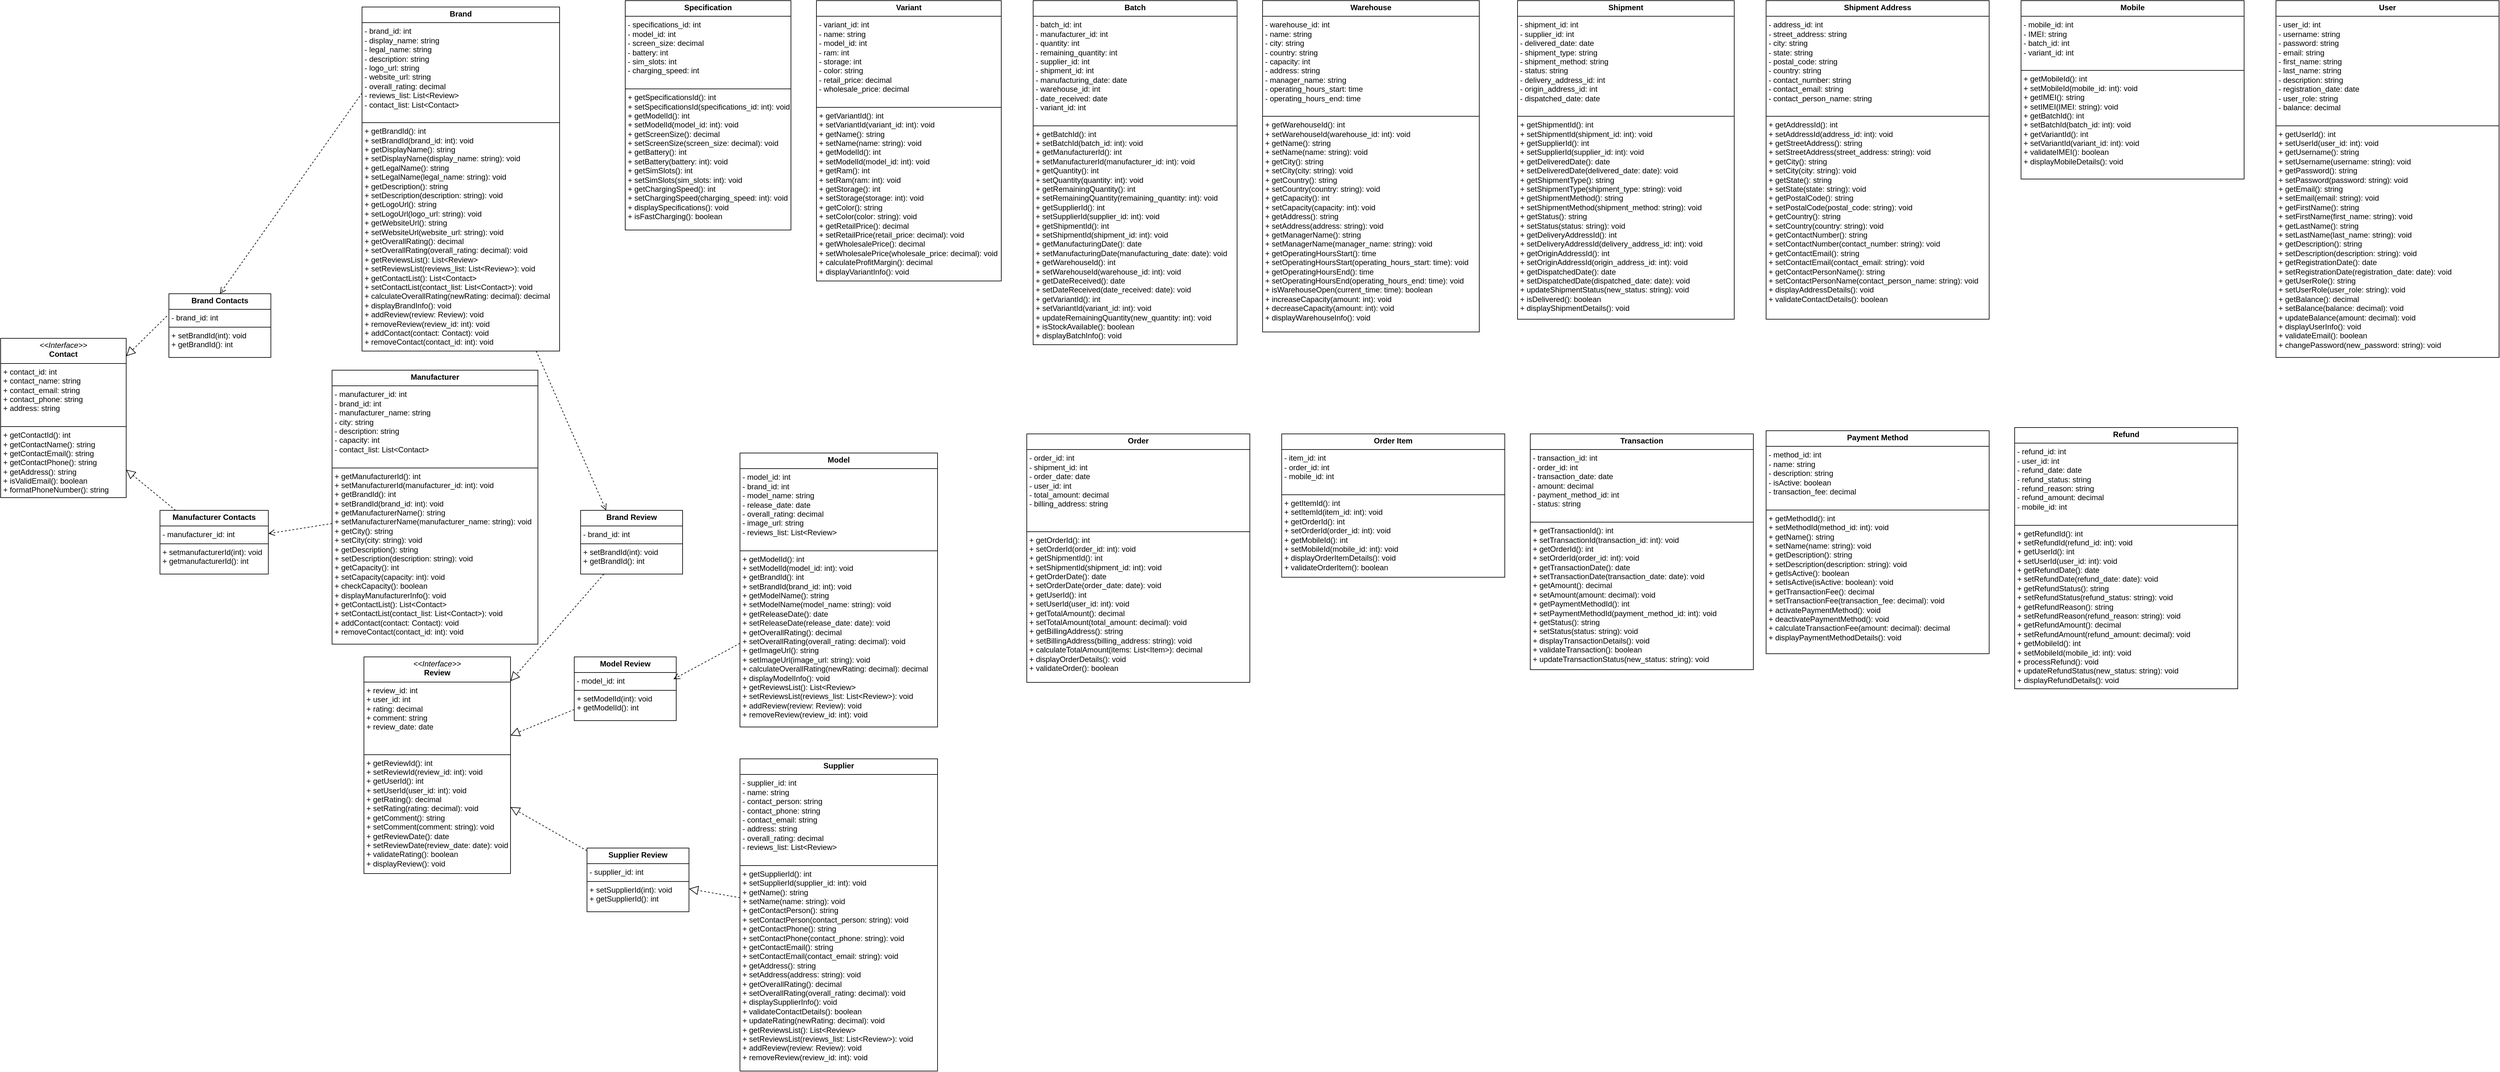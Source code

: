 <mxfile version="24.7.17">
  <diagram id="C5RBs43oDa-KdzZeNtuy" name="Page-1">
    <mxGraphModel dx="1969" dy="2077" grid="1" gridSize="10" guides="1" tooltips="1" connect="1" arrows="1" fold="1" page="1" pageScale="1" pageWidth="827" pageHeight="1169" math="0" shadow="0">
      <root>
        <mxCell id="WIyWlLk6GJQsqaUBKTNV-0" />
        <mxCell id="WIyWlLk6GJQsqaUBKTNV-1" parent="WIyWlLk6GJQsqaUBKTNV-0" />
        <mxCell id="-7ULruTF9ozSOTsu-FFf-13" value="&lt;p style=&quot;margin:0px;margin-top:4px;text-align:center;&quot;&gt;&lt;i&gt;&amp;lt;&amp;lt;Interface&amp;gt;&amp;gt;&lt;/i&gt;&lt;br&gt;&lt;b&gt;Contact&lt;/b&gt;&lt;/p&gt;&lt;hr size=&quot;1&quot; style=&quot;border-style:solid;&quot;&gt;&lt;p style=&quot;margin:0px;margin-left:4px;&quot;&gt;+ contact_id: int&lt;/p&gt;&lt;p style=&quot;margin:0px;margin-left:4px;&quot;&gt;+ contact_name: string&lt;/p&gt;&lt;p style=&quot;margin:0px;margin-left:4px;&quot;&gt;+ contact_email: string&lt;/p&gt;&lt;p style=&quot;margin:0px;margin-left:4px;&quot;&gt;+ contact_phone: string&lt;/p&gt;&lt;p style=&quot;margin:0px;margin-left:4px;&quot;&gt;+ address: string&lt;/p&gt;&lt;div&gt;&lt;br&gt;&lt;/div&gt;&lt;hr size=&quot;1&quot; style=&quot;border-style:solid;&quot;&gt;&lt;p style=&quot;margin:0px;margin-left:4px;&quot;&gt;+ getContactId(): int&lt;/p&gt;&lt;p style=&quot;margin:0px;margin-left:4px;&quot;&gt;+ getContactName(): string&lt;/p&gt;&lt;p style=&quot;margin:0px;margin-left:4px;&quot;&gt;+ getContactEmail(): string&lt;/p&gt;&lt;p style=&quot;margin:0px;margin-left:4px;&quot;&gt;+ getContactPhone(): string&lt;/p&gt;&lt;p style=&quot;margin:0px;margin-left:4px;&quot;&gt;+ getAddress(): string&lt;/p&gt;&lt;p style=&quot;margin:0px;margin-left:4px;&quot;&gt;&lt;span style=&quot;background-color: initial;&quot;&gt;+ isValidEmail(): boolean&amp;nbsp;&lt;/span&gt;&lt;/p&gt;&lt;p style=&quot;margin:0px;margin-left:4px;&quot;&gt;&lt;span style=&quot;background-color: initial;&quot;&gt;+ formatPhoneNumber(): string&lt;/span&gt;&lt;/p&gt;" style="verticalAlign=top;align=left;overflow=fill;html=1;whiteSpace=wrap;" vertex="1" parent="WIyWlLk6GJQsqaUBKTNV-1">
          <mxGeometry x="70" y="60" width="197" height="250" as="geometry" />
        </mxCell>
        <mxCell id="-7ULruTF9ozSOTsu-FFf-36" value="&lt;p style=&quot;margin:0px;margin-top:4px;text-align:center;&quot;&gt;&lt;b&gt;Brand Contacts&lt;/b&gt;&lt;/p&gt;&lt;hr size=&quot;1&quot; style=&quot;border-style:solid;&quot;&gt;&lt;p style=&quot;margin:0px;margin-left:4px;&quot;&gt;- brand_id: int&lt;/p&gt;&lt;hr size=&quot;1&quot; style=&quot;border-style:solid;&quot;&gt;&lt;p style=&quot;margin:0px;margin-left:4px;&quot;&gt;+ setBrandId(int): void&lt;/p&gt;&lt;p style=&quot;margin:0px;margin-left:4px;&quot;&gt;+ getBrandId():&amp;nbsp;&lt;span style=&quot;background-color: initial;&quot;&gt;int&lt;/span&gt;&lt;br&gt;&lt;/p&gt;" style="verticalAlign=top;align=left;overflow=fill;html=1;whiteSpace=wrap;" vertex="1" parent="WIyWlLk6GJQsqaUBKTNV-1">
          <mxGeometry x="334" y="-10" width="160" height="100" as="geometry" />
        </mxCell>
        <mxCell id="-7ULruTF9ozSOTsu-FFf-37" value="" style="endArrow=block;dashed=1;endFill=0;endSize=12;html=1;rounded=0;exitX=-0.019;exitY=0.35;exitDx=0;exitDy=0;exitPerimeter=0;" edge="1" parent="WIyWlLk6GJQsqaUBKTNV-1" source="-7ULruTF9ozSOTsu-FFf-36" target="-7ULruTF9ozSOTsu-FFf-13">
          <mxGeometry width="160" relative="1" as="geometry">
            <mxPoint x="530" y="100" as="sourcePoint" />
            <mxPoint x="690" y="100" as="targetPoint" />
          </mxGeometry>
        </mxCell>
        <mxCell id="-7ULruTF9ozSOTsu-FFf-38" value="&lt;p style=&quot;margin:0px;margin-top:4px;text-align:center;&quot;&gt;&lt;b&gt;Manufacturer Contacts&lt;/b&gt;&lt;/p&gt;&lt;hr size=&quot;1&quot; style=&quot;border-style:solid;&quot;&gt;&lt;p style=&quot;margin:0px;margin-left:4px;&quot;&gt;- manufacturer_id: int&lt;/p&gt;&lt;hr size=&quot;1&quot; style=&quot;border-style:solid;&quot;&gt;&lt;p style=&quot;margin:0px;margin-left:4px;&quot;&gt;+ setmanufacturerId(int): void&lt;/p&gt;&lt;p style=&quot;margin:0px;margin-left:4px;&quot;&gt;+ getmanufacturerId():&amp;nbsp;&lt;span style=&quot;background-color: initial;&quot;&gt;int&lt;/span&gt;&lt;br&gt;&lt;/p&gt;" style="verticalAlign=top;align=left;overflow=fill;html=1;whiteSpace=wrap;" vertex="1" parent="WIyWlLk6GJQsqaUBKTNV-1">
          <mxGeometry x="320" y="330" width="170" height="100" as="geometry" />
        </mxCell>
        <mxCell id="-7ULruTF9ozSOTsu-FFf-39" value="" style="endArrow=block;dashed=1;endFill=0;endSize=12;html=1;rounded=0;" edge="1" parent="WIyWlLk6GJQsqaUBKTNV-1" source="-7ULruTF9ozSOTsu-FFf-38" target="-7ULruTF9ozSOTsu-FFf-13">
          <mxGeometry width="160" relative="1" as="geometry">
            <mxPoint x="397" y="85" as="sourcePoint" />
            <mxPoint x="277" y="162" as="targetPoint" />
          </mxGeometry>
        </mxCell>
        <mxCell id="-7ULruTF9ozSOTsu-FFf-40" value="&lt;p style=&quot;margin:0px;margin-top:4px;text-align:center;&quot;&gt;&lt;i&gt;&amp;lt;&amp;lt;Interface&amp;gt;&amp;gt;&lt;/i&gt;&lt;br&gt;&lt;b&gt;Review&lt;/b&gt;&lt;/p&gt;&lt;hr size=&quot;1&quot; style=&quot;border-style:solid;&quot;&gt;&lt;p style=&quot;margin:0px;margin-left:4px;&quot;&gt;+ review_id: int&lt;/p&gt;&lt;p style=&quot;margin:0px;margin-left:4px;&quot;&gt;+ user_id: int&lt;/p&gt;&lt;p style=&quot;margin:0px;margin-left:4px;&quot;&gt;+ rating: decimal&lt;/p&gt;&lt;p style=&quot;margin:0px;margin-left:4px;&quot;&gt;+ comment: string&lt;/p&gt;&lt;p style=&quot;margin:0px;margin-left:4px;&quot;&gt;+ review_date: date&lt;/p&gt;&lt;div&gt;&lt;br&gt;&lt;/div&gt;&lt;div&gt;&lt;br&gt;&lt;/div&gt;&lt;hr size=&quot;1&quot; style=&quot;border-style:solid;&quot;&gt;&lt;p style=&quot;margin:0px;margin-left:4px;&quot;&gt;+ getReviewId(): int&lt;/p&gt;&lt;p style=&quot;margin:0px;margin-left:4px;&quot;&gt;+ setReviewId(review_id: int): void&lt;/p&gt;&lt;p style=&quot;margin:0px;margin-left:4px;&quot;&gt;+ getUserId(): int&lt;/p&gt;&lt;p style=&quot;margin:0px;margin-left:4px;&quot;&gt;+ setUserId(user_id: int): void&lt;/p&gt;&lt;p style=&quot;margin:0px;margin-left:4px;&quot;&gt;+ getRating(): decimal&lt;/p&gt;&lt;p style=&quot;margin:0px;margin-left:4px;&quot;&gt;+ setRating(rating: decimal): void&lt;/p&gt;&lt;p style=&quot;margin:0px;margin-left:4px;&quot;&gt;+ getComment(): string&lt;/p&gt;&lt;p style=&quot;margin:0px;margin-left:4px;&quot;&gt;+ setComment(comment: string): void&lt;/p&gt;&lt;p style=&quot;margin:0px;margin-left:4px;&quot;&gt;+ getReviewDate(): date&lt;/p&gt;&lt;p style=&quot;margin:0px;margin-left:4px;&quot;&gt;+ setReviewDate(review_date: date): void&lt;/p&gt;&lt;p style=&quot;margin:0px;margin-left:4px;&quot;&gt;+ validateRating(): boolean&lt;/p&gt;&lt;p style=&quot;margin:0px;margin-left:4px;&quot;&gt;+ displayReview(): void&lt;/p&gt;&lt;div&gt;&lt;br&gt;&lt;/div&gt;" style="verticalAlign=top;align=left;overflow=fill;html=1;whiteSpace=wrap;" vertex="1" parent="WIyWlLk6GJQsqaUBKTNV-1">
          <mxGeometry x="640" y="560" width="230" height="340" as="geometry" />
        </mxCell>
        <mxCell id="-7ULruTF9ozSOTsu-FFf-41" value="&lt;p style=&quot;margin:0px;margin-top:4px;text-align:center;&quot;&gt;&lt;b&gt;Brand Review&lt;/b&gt;&lt;/p&gt;&lt;hr size=&quot;1&quot; style=&quot;border-style:solid;&quot;&gt;&lt;p style=&quot;margin:0px;margin-left:4px;&quot;&gt;- brand_id: int&lt;/p&gt;&lt;hr size=&quot;1&quot; style=&quot;border-style:solid;&quot;&gt;&lt;p style=&quot;margin:0px;margin-left:4px;&quot;&gt;+ setBrandId(int): void&lt;/p&gt;&lt;p style=&quot;margin:0px;margin-left:4px;&quot;&gt;+ getBrandId():&amp;nbsp;&lt;span style=&quot;background-color: initial;&quot;&gt;int&lt;/span&gt;&lt;br&gt;&lt;/p&gt;" style="verticalAlign=top;align=left;overflow=fill;html=1;whiteSpace=wrap;" vertex="1" parent="WIyWlLk6GJQsqaUBKTNV-1">
          <mxGeometry x="980" y="330" width="160" height="100" as="geometry" />
        </mxCell>
        <mxCell id="-7ULruTF9ozSOTsu-FFf-42" value="&lt;p style=&quot;margin:0px;margin-top:4px;text-align:center;&quot;&gt;&lt;b&gt;Model Review&lt;/b&gt;&lt;/p&gt;&lt;hr size=&quot;1&quot; style=&quot;border-style:solid;&quot;&gt;&lt;p style=&quot;margin:0px;margin-left:4px;&quot;&gt;- model_id: int&lt;/p&gt;&lt;hr size=&quot;1&quot; style=&quot;border-style:solid;&quot;&gt;&lt;p style=&quot;margin:0px;margin-left:4px;&quot;&gt;+ setModelId(int): void&lt;/p&gt;&lt;p style=&quot;margin:0px;margin-left:4px;&quot;&gt;+ getModelId():&amp;nbsp;&lt;span style=&quot;background-color: initial;&quot;&gt;int&lt;/span&gt;&lt;br&gt;&lt;/p&gt;" style="verticalAlign=top;align=left;overflow=fill;html=1;whiteSpace=wrap;" vertex="1" parent="WIyWlLk6GJQsqaUBKTNV-1">
          <mxGeometry x="970" y="560" width="160" height="100" as="geometry" />
        </mxCell>
        <mxCell id="-7ULruTF9ozSOTsu-FFf-43" value="&lt;p style=&quot;margin:0px;margin-top:4px;text-align:center;&quot;&gt;&lt;b&gt;Supplier Review&lt;/b&gt;&lt;/p&gt;&lt;hr size=&quot;1&quot; style=&quot;border-style:solid;&quot;&gt;&lt;p style=&quot;margin:0px;margin-left:4px;&quot;&gt;- supplier_id: int&lt;/p&gt;&lt;hr size=&quot;1&quot; style=&quot;border-style:solid;&quot;&gt;&lt;p style=&quot;margin:0px;margin-left:4px;&quot;&gt;+ setSupplierId(int): void&lt;/p&gt;&lt;p style=&quot;margin:0px;margin-left:4px;&quot;&gt;+ getSupplierId():&amp;nbsp;&lt;span style=&quot;background-color: initial;&quot;&gt;int&lt;/span&gt;&lt;br&gt;&lt;/p&gt;" style="verticalAlign=top;align=left;overflow=fill;html=1;whiteSpace=wrap;" vertex="1" parent="WIyWlLk6GJQsqaUBKTNV-1">
          <mxGeometry x="990" y="860" width="160" height="100" as="geometry" />
        </mxCell>
        <mxCell id="-7ULruTF9ozSOTsu-FFf-44" value="" style="endArrow=block;dashed=1;endFill=0;endSize=12;html=1;rounded=0;" edge="1" parent="WIyWlLk6GJQsqaUBKTNV-1" source="-7ULruTF9ozSOTsu-FFf-41" target="-7ULruTF9ozSOTsu-FFf-40">
          <mxGeometry width="160" relative="1" as="geometry">
            <mxPoint x="960" y="480" as="sourcePoint" />
            <mxPoint x="840" y="557" as="targetPoint" />
          </mxGeometry>
        </mxCell>
        <mxCell id="-7ULruTF9ozSOTsu-FFf-45" value="" style="endArrow=block;dashed=1;endFill=0;endSize=12;html=1;rounded=0;" edge="1" parent="WIyWlLk6GJQsqaUBKTNV-1" source="-7ULruTF9ozSOTsu-FFf-42" target="-7ULruTF9ozSOTsu-FFf-40">
          <mxGeometry width="160" relative="1" as="geometry">
            <mxPoint x="957" y="705" as="sourcePoint" />
            <mxPoint x="830" y="665" as="targetPoint" />
          </mxGeometry>
        </mxCell>
        <mxCell id="-7ULruTF9ozSOTsu-FFf-46" value="" style="endArrow=block;dashed=1;endFill=0;endSize=12;html=1;rounded=0;" edge="1" parent="WIyWlLk6GJQsqaUBKTNV-1" source="-7ULruTF9ozSOTsu-FFf-43" target="-7ULruTF9ozSOTsu-FFf-40">
          <mxGeometry width="160" relative="1" as="geometry">
            <mxPoint x="967" y="684" as="sourcePoint" />
            <mxPoint x="830" y="698" as="targetPoint" />
          </mxGeometry>
        </mxCell>
        <mxCell id="-7ULruTF9ozSOTsu-FFf-47" value="&lt;p style=&quot;margin:0px;margin-top:4px;text-align:center;&quot;&gt;&lt;b&gt;Manufacturer&lt;/b&gt;&lt;/p&gt;&lt;hr size=&quot;1&quot; style=&quot;border-style:solid;&quot;&gt;&lt;p style=&quot;margin:0px;margin-left:4px;&quot;&gt;- manufacturer_id: int&lt;/p&gt;&lt;p style=&quot;margin:0px;margin-left:4px;&quot;&gt;- brand_id: int&lt;/p&gt;&lt;p style=&quot;margin:0px;margin-left:4px;&quot;&gt;- manufacturer_name: string&lt;/p&gt;&lt;p style=&quot;margin:0px;margin-left:4px;&quot;&gt;- city: string&lt;/p&gt;&lt;p style=&quot;margin:0px;margin-left:4px;&quot;&gt;- description: string&lt;/p&gt;&lt;p style=&quot;margin:0px;margin-left:4px;&quot;&gt;- capacity: int&lt;/p&gt;&lt;p style=&quot;margin:0px;margin-left:4px;&quot;&gt;- contact_list: List&amp;lt;Contact&amp;gt;&lt;br&gt;&lt;/p&gt;&lt;div&gt;&lt;br&gt;&lt;/div&gt;&lt;hr size=&quot;1&quot; style=&quot;border-style:solid;&quot;&gt;&lt;p style=&quot;margin:0px;margin-left:4px;&quot;&gt;+ getManufacturerId(): int&lt;/p&gt;&lt;p style=&quot;margin:0px;margin-left:4px;&quot;&gt;+ setManufacturerId(manufacturer_id: int): void&lt;/p&gt;&lt;p style=&quot;margin:0px;margin-left:4px;&quot;&gt;+ getBrandId(): int&lt;/p&gt;&lt;p style=&quot;margin:0px;margin-left:4px;&quot;&gt;+ setBrandId(brand_id: int): void&lt;/p&gt;&lt;p style=&quot;margin:0px;margin-left:4px;&quot;&gt;+ getManufacturerName(): string&lt;/p&gt;&lt;p style=&quot;margin:0px;margin-left:4px;&quot;&gt;+ setManufacturerName(manufacturer_name: string): void&lt;/p&gt;&lt;p style=&quot;margin:0px;margin-left:4px;&quot;&gt;+ getCity(): string&lt;/p&gt;&lt;p style=&quot;margin:0px;margin-left:4px;&quot;&gt;+ setCity(city: string): void&lt;/p&gt;&lt;p style=&quot;margin:0px;margin-left:4px;&quot;&gt;+ getDescription(): string&lt;/p&gt;&lt;p style=&quot;margin:0px;margin-left:4px;&quot;&gt;+ setDescription(description: string): void&lt;/p&gt;&lt;p style=&quot;margin:0px;margin-left:4px;&quot;&gt;+ getCapacity(): int&lt;/p&gt;&lt;p style=&quot;margin:0px;margin-left:4px;&quot;&gt;+ setCapacity(capacity: int): void&lt;/p&gt;&lt;p style=&quot;margin:0px;margin-left:4px;&quot;&gt;+ checkCapacity(): boolean&lt;/p&gt;&lt;p style=&quot;margin:0px;margin-left:4px;&quot;&gt;+ displayManufacturerInfo(): void&lt;/p&gt;&lt;p style=&quot;margin: 0px 0px 0px 4px;&quot;&gt;+ getContactList(): List&amp;lt;Contact&amp;gt;&lt;/p&gt;&lt;p style=&quot;margin: 0px 0px 0px 4px;&quot;&gt;+ setContactList(contact_list: List&amp;lt;Contact&amp;gt;): void&lt;/p&gt;&lt;div&gt;&lt;p style=&quot;margin: 0px 0px 0px 4px;&quot;&gt;+ addContact(contact: Contact): void&lt;/p&gt;&lt;p style=&quot;margin: 0px 0px 0px 4px;&quot;&gt;+ removeContact(contact_id: int): void&lt;/p&gt;&lt;p style=&quot;margin: 0px 0px 0px 4px;&quot;&gt;&lt;br&gt;&lt;/p&gt;&lt;/div&gt;" style="verticalAlign=top;align=left;overflow=fill;html=1;whiteSpace=wrap;" vertex="1" parent="WIyWlLk6GJQsqaUBKTNV-1">
          <mxGeometry x="590" y="110" width="323" height="430" as="geometry" />
        </mxCell>
        <mxCell id="-7ULruTF9ozSOTsu-FFf-48" value="&lt;p style=&quot;margin:0px;margin-top:4px;text-align:center;&quot;&gt;&lt;b&gt;Model&lt;/b&gt;&lt;/p&gt;&lt;hr size=&quot;1&quot; style=&quot;border-style:solid;&quot;&gt;&lt;p style=&quot;margin:0px;margin-left:4px;&quot;&gt;- model_id: int&lt;/p&gt;&lt;p style=&quot;margin:0px;margin-left:4px;&quot;&gt;- brand_id: int&lt;/p&gt;&lt;p style=&quot;margin:0px;margin-left:4px;&quot;&gt;- model_name: string&lt;/p&gt;&lt;p style=&quot;margin:0px;margin-left:4px;&quot;&gt;- release_date: date&lt;/p&gt;&lt;p style=&quot;margin:0px;margin-left:4px;&quot;&gt;- overall_rating: decimal&lt;/p&gt;&lt;p style=&quot;margin:0px;margin-left:4px;&quot;&gt;- image_url: string&lt;/p&gt;&lt;p style=&quot;margin:0px;margin-left:4px;&quot;&gt;- reviews_list: List&amp;lt;Review&amp;gt;&lt;br&gt;&lt;/p&gt;&lt;div&gt;&lt;br&gt;&lt;/div&gt;&lt;hr size=&quot;1&quot; style=&quot;border-style:solid;&quot;&gt;&lt;p style=&quot;margin:0px;margin-left:4px;&quot;&gt;+ getModelId(): int&lt;/p&gt;&lt;p style=&quot;margin:0px;margin-left:4px;&quot;&gt;+ setModelId(model_id: int): void&lt;/p&gt;&lt;p style=&quot;margin:0px;margin-left:4px;&quot;&gt;+ getBrandId(): int&lt;/p&gt;&lt;p style=&quot;margin:0px;margin-left:4px;&quot;&gt;+ setBrandId(brand_id: int): void&lt;/p&gt;&lt;p style=&quot;margin:0px;margin-left:4px;&quot;&gt;+ getModelName(): string&lt;/p&gt;&lt;p style=&quot;margin:0px;margin-left:4px;&quot;&gt;+ setModelName(model_name: string): void&lt;/p&gt;&lt;p style=&quot;margin:0px;margin-left:4px;&quot;&gt;+ getReleaseDate(): date&lt;/p&gt;&lt;p style=&quot;margin:0px;margin-left:4px;&quot;&gt;+ setReleaseDate(release_date: date): void&lt;/p&gt;&lt;p style=&quot;margin:0px;margin-left:4px;&quot;&gt;+ getOverallRating(): decimal&lt;/p&gt;&lt;p style=&quot;margin:0px;margin-left:4px;&quot;&gt;+ setOverallRating(overall_rating: decimal): void&lt;/p&gt;&lt;p style=&quot;margin:0px;margin-left:4px;&quot;&gt;+ getImageUrl(): string&lt;/p&gt;&lt;p style=&quot;margin:0px;margin-left:4px;&quot;&gt;+ setImageUrl(image_url: string): void&lt;/p&gt;&lt;p style=&quot;margin:0px;margin-left:4px;&quot;&gt;+ calculateOverallRating(newRating: decimal): decimal&lt;/p&gt;&lt;p style=&quot;margin:0px;margin-left:4px;&quot;&gt;+ displayModelInfo(): void&lt;/p&gt;&lt;div&gt;&lt;p style=&quot;margin: 0px 0px 0px 4px;&quot;&gt;+ getReviewsList(): List&amp;lt;Review&amp;gt;&lt;/p&gt;&lt;p style=&quot;margin: 0px 0px 0px 4px;&quot;&gt;+ setReviewsList(reviews_list: List&amp;lt;Review&amp;gt;): void&lt;/p&gt;&lt;/div&gt;&lt;div&gt;&lt;p style=&quot;margin: 0px 0px 0px 4px;&quot;&gt;+ addReview(review: Review): void&lt;/p&gt;&lt;p style=&quot;margin: 0px 0px 0px 4px;&quot;&gt;+ removeReview(review_id: int): void&lt;/p&gt;&lt;/div&gt;" style="verticalAlign=top;align=left;overflow=fill;html=1;whiteSpace=wrap;" vertex="1" parent="WIyWlLk6GJQsqaUBKTNV-1">
          <mxGeometry x="1230" y="240" width="310" height="430" as="geometry" />
        </mxCell>
        <mxCell id="-7ULruTF9ozSOTsu-FFf-49" value="&lt;p style=&quot;margin:0px;margin-top:4px;text-align:center;&quot;&gt;&lt;b&gt;Brand&lt;/b&gt;&lt;/p&gt;&lt;hr size=&quot;1&quot; style=&quot;border-style:solid;&quot;&gt;&lt;p style=&quot;margin:0px;margin-left:4px;&quot;&gt;- brand_id: int&lt;/p&gt;&lt;p style=&quot;margin:0px;margin-left:4px;&quot;&gt;- display_name: string&lt;/p&gt;&lt;p style=&quot;margin:0px;margin-left:4px;&quot;&gt;- legal_name: string&lt;/p&gt;&lt;p style=&quot;margin:0px;margin-left:4px;&quot;&gt;- description: string&lt;/p&gt;&lt;p style=&quot;margin:0px;margin-left:4px;&quot;&gt;- logo_url: string&lt;/p&gt;&lt;p style=&quot;margin:0px;margin-left:4px;&quot;&gt;- website_url: string&lt;/p&gt;&lt;p style=&quot;margin:0px;margin-left:4px;&quot;&gt;- overall_rating: decimal&lt;/p&gt;&lt;p style=&quot;margin:0px;margin-left:4px;&quot;&gt;- reviews_list: List&amp;lt;Review&amp;gt;&lt;/p&gt;&lt;p style=&quot;margin:0px;margin-left:4px;&quot;&gt;- contact_list: List&amp;lt;Contact&amp;gt;&lt;/p&gt;&lt;div&gt;&lt;br&gt;&lt;/div&gt;&lt;hr size=&quot;1&quot; style=&quot;border-style:solid;&quot;&gt;&lt;p style=&quot;margin:0px;margin-left:4px;&quot;&gt;+ getBrandId(): int&lt;/p&gt;&lt;p style=&quot;margin:0px;margin-left:4px;&quot;&gt;+ setBrandId(brand_id: int): void&lt;/p&gt;&lt;p style=&quot;margin:0px;margin-left:4px;&quot;&gt;+ getDisplayName(): string&lt;/p&gt;&lt;p style=&quot;margin:0px;margin-left:4px;&quot;&gt;+ setDisplayName(display_name: string): void&lt;/p&gt;&lt;p style=&quot;margin:0px;margin-left:4px;&quot;&gt;+ getLegalName(): string&lt;/p&gt;&lt;p style=&quot;margin:0px;margin-left:4px;&quot;&gt;+ setLegalName(legal_name: string): void&lt;/p&gt;&lt;p style=&quot;margin:0px;margin-left:4px;&quot;&gt;+ getDescription(): string&lt;/p&gt;&lt;p style=&quot;margin:0px;margin-left:4px;&quot;&gt;+ setDescription(description: string): void&lt;/p&gt;&lt;p style=&quot;margin:0px;margin-left:4px;&quot;&gt;+ getLogoUrl(): string&lt;/p&gt;&lt;p style=&quot;margin:0px;margin-left:4px;&quot;&gt;+ setLogoUrl(logo_url: string): void&lt;/p&gt;&lt;p style=&quot;margin:0px;margin-left:4px;&quot;&gt;+ getWebsiteUrl(): string&lt;/p&gt;&lt;p style=&quot;margin:0px;margin-left:4px;&quot;&gt;+ setWebsiteUrl(website_url: string): void&lt;/p&gt;&lt;p style=&quot;margin:0px;margin-left:4px;&quot;&gt;+ getOverallRating(): decimal&lt;/p&gt;&lt;p style=&quot;margin:0px;margin-left:4px;&quot;&gt;+ setOverallRating(overall_rating: decimal): void&lt;/p&gt;&lt;p style=&quot;margin:0px;margin-left:4px;&quot;&gt;+ getReviewsList(): List&amp;lt;Review&amp;gt;&lt;/p&gt;&lt;p style=&quot;margin:0px;margin-left:4px;&quot;&gt;+ setReviewsList(reviews_list: List&amp;lt;Review&amp;gt;): void&lt;/p&gt;&lt;p style=&quot;margin:0px;margin-left:4px;&quot;&gt;+ getContactList(): List&amp;lt;Contact&amp;gt;&lt;/p&gt;&lt;p style=&quot;margin:0px;margin-left:4px;&quot;&gt;+ setContactList(contact_list: List&amp;lt;Contact&amp;gt;): void&lt;/p&gt;&lt;p style=&quot;margin:0px;margin-left:4px;&quot;&gt;+ calculateOverallRating(newRating: decimal): decimal&lt;/p&gt;&lt;p style=&quot;margin:0px;margin-left:4px;&quot;&gt;+ displayBrandInfo(): void&lt;/p&gt;&lt;p style=&quot;margin:0px;margin-left:4px;&quot;&gt;+ addReview(review: Review): void&lt;/p&gt;&lt;p style=&quot;margin:0px;margin-left:4px;&quot;&gt;+ removeReview(review_id: int): void&lt;/p&gt;&lt;p style=&quot;margin:0px;margin-left:4px;&quot;&gt;+ addContact(contact: Contact): void&lt;/p&gt;&lt;p style=&quot;margin:0px;margin-left:4px;&quot;&gt;+ removeContact(contact_id: int): void&lt;/p&gt;&lt;div&gt;&lt;br&gt;&lt;/div&gt;" style="verticalAlign=top;align=left;overflow=fill;html=1;whiteSpace=wrap;" vertex="1" parent="WIyWlLk6GJQsqaUBKTNV-1">
          <mxGeometry x="637" y="-460" width="310" height="540" as="geometry" />
        </mxCell>
        <mxCell id="-7ULruTF9ozSOTsu-FFf-50" value="" style="html=1;verticalAlign=bottom;endArrow=open;dashed=1;endSize=8;curved=0;rounded=0;entryX=0.25;entryY=0;entryDx=0;entryDy=0;" edge="1" parent="WIyWlLk6GJQsqaUBKTNV-1" source="-7ULruTF9ozSOTsu-FFf-49" target="-7ULruTF9ozSOTsu-FFf-41">
          <mxGeometry relative="1" as="geometry">
            <mxPoint x="1200" y="428.75" as="sourcePoint" />
            <mxPoint x="1120" y="428.75" as="targetPoint" />
          </mxGeometry>
        </mxCell>
        <mxCell id="-7ULruTF9ozSOTsu-FFf-51" value="" style="html=1;verticalAlign=bottom;endArrow=open;dashed=1;endSize=8;curved=0;rounded=0;entryX=0.973;entryY=0.35;entryDx=0;entryDy=0;entryPerimeter=0;" edge="1" parent="WIyWlLk6GJQsqaUBKTNV-1" source="-7ULruTF9ozSOTsu-FFf-48" target="-7ULruTF9ozSOTsu-FFf-42">
          <mxGeometry relative="1" as="geometry">
            <mxPoint x="1200" y="610" as="sourcePoint" />
            <mxPoint x="1090" y="695" as="targetPoint" />
          </mxGeometry>
        </mxCell>
        <mxCell id="-7ULruTF9ozSOTsu-FFf-52" value="" style="html=1;verticalAlign=bottom;endArrow=open;dashed=1;endSize=8;curved=0;rounded=0;entryX=0.5;entryY=0;entryDx=0;entryDy=0;exitX=0;exitY=0.25;exitDx=0;exitDy=0;" edge="1" parent="WIyWlLk6GJQsqaUBKTNV-1" source="-7ULruTF9ozSOTsu-FFf-49" target="-7ULruTF9ozSOTsu-FFf-36">
          <mxGeometry relative="1" as="geometry">
            <mxPoint x="500" y="-300" as="sourcePoint" />
            <mxPoint x="610" y="-50" as="targetPoint" />
          </mxGeometry>
        </mxCell>
        <mxCell id="-7ULruTF9ozSOTsu-FFf-53" value="" style="html=1;verticalAlign=bottom;endArrow=open;dashed=1;endSize=8;curved=0;rounded=0;" edge="1" parent="WIyWlLk6GJQsqaUBKTNV-1" source="-7ULruTF9ozSOTsu-FFf-47" target="-7ULruTF9ozSOTsu-FFf-38">
          <mxGeometry relative="1" as="geometry">
            <mxPoint x="420" y="189.999" as="sourcePoint" />
            <mxPoint x="547" y="214.21" as="targetPoint" />
          </mxGeometry>
        </mxCell>
        <mxCell id="-7ULruTF9ozSOTsu-FFf-54" value="&lt;p style=&quot;margin:0px;margin-top:4px;text-align:center;&quot;&gt;&lt;b&gt;Supplier&lt;/b&gt;&lt;/p&gt;&lt;hr size=&quot;1&quot; style=&quot;border-style:solid;&quot;&gt;&lt;p style=&quot;margin:0px;margin-left:4px;&quot;&gt;- supplier_id: int&lt;/p&gt;&lt;p style=&quot;margin:0px;margin-left:4px;&quot;&gt;- name: string&lt;/p&gt;&lt;p style=&quot;margin:0px;margin-left:4px;&quot;&gt;- contact_person: string&lt;/p&gt;&lt;p style=&quot;margin:0px;margin-left:4px;&quot;&gt;- contact_phone: string&lt;/p&gt;&lt;p style=&quot;margin:0px;margin-left:4px;&quot;&gt;- contact_email: string&lt;/p&gt;&lt;p style=&quot;margin:0px;margin-left:4px;&quot;&gt;- address: string&lt;/p&gt;&lt;p style=&quot;margin:0px;margin-left:4px;&quot;&gt;- overall_rating: decimal&lt;/p&gt;&lt;p style=&quot;margin:0px;margin-left:4px;&quot;&gt;- reviews_list: List&amp;lt;Review&amp;gt;&lt;br&gt;&lt;/p&gt;&lt;div&gt;&lt;br&gt;&lt;/div&gt;&lt;hr size=&quot;1&quot; style=&quot;border-style:solid;&quot;&gt;&lt;p style=&quot;margin:0px;margin-left:4px;&quot;&gt;+ getSupplierId(): int&lt;/p&gt;&lt;p style=&quot;margin:0px;margin-left:4px;&quot;&gt;+ setSupplierId(supplier_id: int): void&lt;/p&gt;&lt;p style=&quot;margin:0px;margin-left:4px;&quot;&gt;+ getName(): string&lt;/p&gt;&lt;p style=&quot;margin:0px;margin-left:4px;&quot;&gt;+ setName(name: string): void&lt;/p&gt;&lt;p style=&quot;margin:0px;margin-left:4px;&quot;&gt;+ getContactPerson(): string&lt;/p&gt;&lt;p style=&quot;margin:0px;margin-left:4px;&quot;&gt;+ setContactPerson(contact_person: string): void&lt;/p&gt;&lt;p style=&quot;margin:0px;margin-left:4px;&quot;&gt;+ getContactPhone(): string&lt;/p&gt;&lt;p style=&quot;margin:0px;margin-left:4px;&quot;&gt;+ setContactPhone(contact_phone: string): void&lt;/p&gt;&lt;p style=&quot;margin:0px;margin-left:4px;&quot;&gt;+ getContactEmail(): string&lt;/p&gt;&lt;p style=&quot;margin:0px;margin-left:4px;&quot;&gt;+ setContactEmail(contact_email: string): void&lt;/p&gt;&lt;p style=&quot;margin:0px;margin-left:4px;&quot;&gt;+ getAddress(): string&lt;/p&gt;&lt;p style=&quot;margin:0px;margin-left:4px;&quot;&gt;+ setAddress(address: string): void&lt;/p&gt;&lt;p style=&quot;margin:0px;margin-left:4px;&quot;&gt;+ getOverallRating(): decimal&lt;/p&gt;&lt;p style=&quot;margin:0px;margin-left:4px;&quot;&gt;+ setOverallRating(overall_rating: decimal): void&lt;/p&gt;&lt;p style=&quot;margin:0px;margin-left:4px;&quot;&gt;+ displaySupplierInfo(): void&lt;/p&gt;&lt;p style=&quot;margin:0px;margin-left:4px;&quot;&gt;+ validateContactDetails(): boolean&lt;/p&gt;&lt;p style=&quot;margin:0px;margin-left:4px;&quot;&gt;+ updateRating(newRating: decimal): void&lt;/p&gt;&lt;p style=&quot;margin: 0px 0px 0px 4px;&quot;&gt;+ getReviewsList(): List&amp;lt;Review&amp;gt;&lt;/p&gt;&lt;p style=&quot;margin: 0px 0px 0px 4px;&quot;&gt;+ setReviewsList(reviews_list: List&amp;lt;Review&amp;gt;): void&lt;/p&gt;&lt;p style=&quot;margin: 0px 0px 0px 4px;&quot;&gt;+ addReview(review: Review): void&lt;/p&gt;&lt;p style=&quot;margin: 0px 0px 0px 4px;&quot;&gt;+ removeReview(review_id: int): void&lt;/p&gt;" style="verticalAlign=top;align=left;overflow=fill;html=1;whiteSpace=wrap;" vertex="1" parent="WIyWlLk6GJQsqaUBKTNV-1">
          <mxGeometry x="1230" y="720" width="310" height="490" as="geometry" />
        </mxCell>
        <mxCell id="-7ULruTF9ozSOTsu-FFf-55" value="" style="endArrow=block;dashed=1;endFill=0;endSize=12;html=1;rounded=0;" edge="1" parent="WIyWlLk6GJQsqaUBKTNV-1" source="-7ULruTF9ozSOTsu-FFf-54" target="-7ULruTF9ozSOTsu-FFf-43">
          <mxGeometry width="160" relative="1" as="geometry">
            <mxPoint x="1165" y="827" as="sourcePoint" />
            <mxPoint x="1070" y="750" as="targetPoint" />
          </mxGeometry>
        </mxCell>
        <mxCell id="-7ULruTF9ozSOTsu-FFf-56" value="&lt;p style=&quot;margin:0px;margin-top:4px;text-align:center;&quot;&gt;&lt;b&gt;Specification&lt;/b&gt;&lt;/p&gt;&lt;hr size=&quot;1&quot; style=&quot;border-style:solid;&quot;&gt;&lt;p style=&quot;margin:0px;margin-left:4px;&quot;&gt;- specifications_id: int&lt;/p&gt;&lt;p style=&quot;margin:0px;margin-left:4px;&quot;&gt;- model_id: int&lt;/p&gt;&lt;p style=&quot;margin:0px;margin-left:4px;&quot;&gt;- screen_size: decimal&lt;/p&gt;&lt;p style=&quot;margin:0px;margin-left:4px;&quot;&gt;- battery: int&lt;/p&gt;&lt;p style=&quot;margin:0px;margin-left:4px;&quot;&gt;- sim_slots: int&lt;/p&gt;&lt;p style=&quot;margin:0px;margin-left:4px;&quot;&gt;- charging_speed: int&lt;/p&gt;&lt;div&gt;&lt;br&gt;&lt;/div&gt;&lt;hr size=&quot;1&quot; style=&quot;border-style:solid;&quot;&gt;&lt;p style=&quot;margin:0px;margin-left:4px;&quot;&gt;+ getSpecificationsId(): int&lt;/p&gt;&lt;p style=&quot;margin:0px;margin-left:4px;&quot;&gt;+ setSpecificationsId(specifications_id: int): void&lt;/p&gt;&lt;p style=&quot;margin:0px;margin-left:4px;&quot;&gt;+ getModelId(): int&lt;/p&gt;&lt;p style=&quot;margin:0px;margin-left:4px;&quot;&gt;+ setModelId(model_id: int): void&lt;/p&gt;&lt;p style=&quot;margin:0px;margin-left:4px;&quot;&gt;+ getScreenSize(): decimal&lt;/p&gt;&lt;p style=&quot;margin:0px;margin-left:4px;&quot;&gt;+ setScreenSize(screen_size: decimal): void&lt;/p&gt;&lt;p style=&quot;margin:0px;margin-left:4px;&quot;&gt;+ getBattery(): int&lt;/p&gt;&lt;p style=&quot;margin:0px;margin-left:4px;&quot;&gt;+ setBattery(battery: int): void&lt;/p&gt;&lt;p style=&quot;margin:0px;margin-left:4px;&quot;&gt;+ getSimSlots(): int&lt;/p&gt;&lt;p style=&quot;margin:0px;margin-left:4px;&quot;&gt;+ setSimSlots(sim_slots: int): void&lt;/p&gt;&lt;p style=&quot;margin:0px;margin-left:4px;&quot;&gt;+ getChargingSpeed(): int&lt;/p&gt;&lt;p style=&quot;margin:0px;margin-left:4px;&quot;&gt;+ setChargingSpeed(charging_speed: int): void&lt;/p&gt;&lt;p style=&quot;margin:0px;margin-left:4px;&quot;&gt;+ displaySpecifications(): void&lt;/p&gt;&lt;p style=&quot;margin:0px;margin-left:4px;&quot;&gt;+ isFastCharging(): boolean&lt;/p&gt;" style="verticalAlign=top;align=left;overflow=fill;html=1;whiteSpace=wrap;" vertex="1" parent="WIyWlLk6GJQsqaUBKTNV-1">
          <mxGeometry x="1050" y="-470" width="260" height="360" as="geometry" />
        </mxCell>
        <mxCell id="-7ULruTF9ozSOTsu-FFf-57" value="&lt;p style=&quot;margin:0px;margin-top:4px;text-align:center;&quot;&gt;&lt;b&gt;Variant&lt;/b&gt;&lt;/p&gt;&lt;hr size=&quot;1&quot; style=&quot;border-style:solid;&quot;&gt;&lt;p style=&quot;margin:0px;margin-left:4px;&quot;&gt;- variant_id: int&lt;/p&gt;&lt;p style=&quot;margin:0px;margin-left:4px;&quot;&gt;- name: string&lt;/p&gt;&lt;p style=&quot;margin:0px;margin-left:4px;&quot;&gt;- model_id: int&lt;/p&gt;&lt;p style=&quot;margin:0px;margin-left:4px;&quot;&gt;- ram: int&lt;/p&gt;&lt;p style=&quot;margin:0px;margin-left:4px;&quot;&gt;- storage: int&lt;/p&gt;&lt;p style=&quot;margin:0px;margin-left:4px;&quot;&gt;- color: string&lt;/p&gt;&lt;p style=&quot;margin:0px;margin-left:4px;&quot;&gt;- retail_price: decimal&lt;/p&gt;&lt;p style=&quot;margin:0px;margin-left:4px;&quot;&gt;- wholesale_price: decimal&lt;/p&gt;&lt;div&gt;&lt;br&gt;&lt;/div&gt;&lt;hr size=&quot;1&quot; style=&quot;border-style:solid;&quot;&gt;&lt;p style=&quot;margin:0px;margin-left:4px;&quot;&gt;+ getVariantId(): int&lt;/p&gt;&lt;p style=&quot;margin:0px;margin-left:4px;&quot;&gt;+ setVariantId(variant_id: int): void&lt;/p&gt;&lt;p style=&quot;margin:0px;margin-left:4px;&quot;&gt;+ getName(): string&lt;/p&gt;&lt;p style=&quot;margin:0px;margin-left:4px;&quot;&gt;+ setName(name: string): void&lt;/p&gt;&lt;p style=&quot;margin:0px;margin-left:4px;&quot;&gt;+ getModelId(): int&lt;/p&gt;&lt;p style=&quot;margin:0px;margin-left:4px;&quot;&gt;+ setModelId(model_id: int): void&lt;/p&gt;&lt;p style=&quot;margin:0px;margin-left:4px;&quot;&gt;+ getRam(): int&lt;/p&gt;&lt;p style=&quot;margin:0px;margin-left:4px;&quot;&gt;+ setRam(ram: int): void&lt;/p&gt;&lt;p style=&quot;margin:0px;margin-left:4px;&quot;&gt;+ getStorage(): int&lt;/p&gt;&lt;p style=&quot;margin:0px;margin-left:4px;&quot;&gt;+ setStorage(storage: int): void&lt;/p&gt;&lt;p style=&quot;margin:0px;margin-left:4px;&quot;&gt;+ getColor(): string&lt;/p&gt;&lt;p style=&quot;margin:0px;margin-left:4px;&quot;&gt;+ setColor(color: string): void&lt;/p&gt;&lt;p style=&quot;margin:0px;margin-left:4px;&quot;&gt;+ getRetailPrice(): decimal&lt;/p&gt;&lt;p style=&quot;margin:0px;margin-left:4px;&quot;&gt;+ setRetailPrice(retail_price: decimal): void&lt;/p&gt;&lt;p style=&quot;margin:0px;margin-left:4px;&quot;&gt;+ getWholesalePrice(): decimal&lt;/p&gt;&lt;p style=&quot;margin:0px;margin-left:4px;&quot;&gt;+ setWholesalePrice(wholesale_price: decimal): void&lt;/p&gt;&lt;p style=&quot;margin:0px;margin-left:4px;&quot;&gt;+ calculateProfitMargin(): decimal&lt;/p&gt;&lt;p style=&quot;margin:0px;margin-left:4px;&quot;&gt;+ displayVariantInfo(): void&lt;/p&gt;" style="verticalAlign=top;align=left;overflow=fill;html=1;whiteSpace=wrap;" vertex="1" parent="WIyWlLk6GJQsqaUBKTNV-1">
          <mxGeometry x="1350" y="-470" width="290" height="440" as="geometry" />
        </mxCell>
        <mxCell id="-7ULruTF9ozSOTsu-FFf-58" value="&lt;p style=&quot;margin:0px;margin-top:4px;text-align:center;&quot;&gt;&lt;b&gt;Batch&lt;/b&gt;&lt;/p&gt;&lt;hr size=&quot;1&quot; style=&quot;border-style:solid;&quot;&gt;&lt;p style=&quot;margin:0px;margin-left:4px;&quot;&gt;- batch_id: int&lt;/p&gt;&lt;p style=&quot;margin:0px;margin-left:4px;&quot;&gt;- manufacturer_id: int&lt;/p&gt;&lt;p style=&quot;margin:0px;margin-left:4px;&quot;&gt;- quantity: int&lt;/p&gt;&lt;p style=&quot;margin:0px;margin-left:4px;&quot;&gt;- remaining_quantity: int&lt;/p&gt;&lt;p style=&quot;margin:0px;margin-left:4px;&quot;&gt;- supplier_id: int&lt;/p&gt;&lt;p style=&quot;margin:0px;margin-left:4px;&quot;&gt;- shipment_id: int&lt;/p&gt;&lt;p style=&quot;margin:0px;margin-left:4px;&quot;&gt;- manufacturing_date: date&lt;/p&gt;&lt;p style=&quot;margin:0px;margin-left:4px;&quot;&gt;- warehouse_id: int&lt;/p&gt;&lt;p style=&quot;margin:0px;margin-left:4px;&quot;&gt;- date_received: date&lt;/p&gt;&lt;p style=&quot;margin:0px;margin-left:4px;&quot;&gt;- variant_id: int&lt;/p&gt;&lt;div&gt;&lt;br&gt;&lt;/div&gt;&lt;hr size=&quot;1&quot; style=&quot;border-style:solid;&quot;&gt;&lt;p style=&quot;margin:0px;margin-left:4px;&quot;&gt;+ getBatchId(): int&lt;/p&gt;&lt;p style=&quot;margin:0px;margin-left:4px;&quot;&gt;+ setBatchId(batch_id: int): void&lt;/p&gt;&lt;p style=&quot;margin:0px;margin-left:4px;&quot;&gt;+ getManufacturerId(): int&lt;/p&gt;&lt;p style=&quot;margin:0px;margin-left:4px;&quot;&gt;+ setManufacturerId(manufacturer_id: int): void&lt;/p&gt;&lt;p style=&quot;margin:0px;margin-left:4px;&quot;&gt;+ getQuantity(): int&lt;/p&gt;&lt;p style=&quot;margin:0px;margin-left:4px;&quot;&gt;+ setQuantity(quantity: int): void&lt;/p&gt;&lt;p style=&quot;margin:0px;margin-left:4px;&quot;&gt;+ getRemainingQuantity(): int&lt;/p&gt;&lt;p style=&quot;margin:0px;margin-left:4px;&quot;&gt;+ setRemainingQuantity(remaining_quantity: int): void&lt;/p&gt;&lt;p style=&quot;margin:0px;margin-left:4px;&quot;&gt;+ getSupplierId(): int&lt;/p&gt;&lt;p style=&quot;margin:0px;margin-left:4px;&quot;&gt;+ setSupplierId(supplier_id: int): void&lt;/p&gt;&lt;p style=&quot;margin:0px;margin-left:4px;&quot;&gt;+ getShipmentId(): int&lt;/p&gt;&lt;p style=&quot;margin:0px;margin-left:4px;&quot;&gt;+ setShipmentId(shipment_id: int): void&lt;/p&gt;&lt;p style=&quot;margin:0px;margin-left:4px;&quot;&gt;+ getManufacturingDate(): date&lt;/p&gt;&lt;p style=&quot;margin:0px;margin-left:4px;&quot;&gt;+ setManufacturingDate(manufacturing_date: date): void&lt;/p&gt;&lt;p style=&quot;margin:0px;margin-left:4px;&quot;&gt;+ getWarehouseId(): int&lt;/p&gt;&lt;p style=&quot;margin:0px;margin-left:4px;&quot;&gt;+ setWarehouseId(warehouse_id: int): void&lt;/p&gt;&lt;p style=&quot;margin:0px;margin-left:4px;&quot;&gt;+ getDateReceived(): date&lt;/p&gt;&lt;p style=&quot;margin:0px;margin-left:4px;&quot;&gt;+ setDateReceived(date_received: date): void&lt;/p&gt;&lt;p style=&quot;margin:0px;margin-left:4px;&quot;&gt;+ getVariantId(): int&lt;/p&gt;&lt;p style=&quot;margin:0px;margin-left:4px;&quot;&gt;+ setVariantId(variant_id: int): void&lt;/p&gt;&lt;p style=&quot;margin:0px;margin-left:4px;&quot;&gt;&lt;span style=&quot;background-color: initial;&quot;&gt;+ updateRemainingQuantity(new_quantity: int): void&lt;/span&gt;&lt;br&gt;&lt;/p&gt;&lt;p style=&quot;margin:0px;margin-left:4px;&quot;&gt;+ isStockAvailable(): boolean&lt;/p&gt;&lt;p style=&quot;margin:0px;margin-left:4px;&quot;&gt;+ displayBatchInfo(): void&lt;/p&gt;&lt;div&gt;&lt;br&gt;&lt;/div&gt;" style="verticalAlign=top;align=left;overflow=fill;html=1;whiteSpace=wrap;" vertex="1" parent="WIyWlLk6GJQsqaUBKTNV-1">
          <mxGeometry x="1690" y="-470" width="320" height="540" as="geometry" />
        </mxCell>
        <mxCell id="-7ULruTF9ozSOTsu-FFf-59" value="&lt;p style=&quot;margin:0px;margin-top:4px;text-align:center;&quot;&gt;&lt;b&gt;Warehouse&lt;/b&gt;&lt;/p&gt;&lt;hr size=&quot;1&quot; style=&quot;border-style:solid;&quot;&gt;&lt;p style=&quot;margin:0px;margin-left:4px;&quot;&gt;- warehouse_id: int&lt;/p&gt;&lt;p style=&quot;margin:0px;margin-left:4px;&quot;&gt;- name: string&lt;/p&gt;&lt;p style=&quot;margin:0px;margin-left:4px;&quot;&gt;- city: string&lt;/p&gt;&lt;p style=&quot;margin:0px;margin-left:4px;&quot;&gt;- country: string&lt;/p&gt;&lt;p style=&quot;margin:0px;margin-left:4px;&quot;&gt;- capacity: int&lt;/p&gt;&lt;p style=&quot;margin:0px;margin-left:4px;&quot;&gt;- address: string&lt;/p&gt;&lt;p style=&quot;margin:0px;margin-left:4px;&quot;&gt;- manager_name: string&lt;/p&gt;&lt;p style=&quot;margin:0px;margin-left:4px;&quot;&gt;- operating_hours_start: time&lt;/p&gt;&lt;p style=&quot;margin:0px;margin-left:4px;&quot;&gt;- operating_hours_end: time&lt;/p&gt;&lt;div&gt;&lt;br&gt;&lt;/div&gt;&lt;hr size=&quot;1&quot; style=&quot;border-style:solid;&quot;&gt;&lt;p style=&quot;margin:0px;margin-left:4px;&quot;&gt;+ getWarehouseId(): int&lt;/p&gt;&lt;p style=&quot;margin:0px;margin-left:4px;&quot;&gt;+ setWarehouseId(warehouse_id: int): void&lt;/p&gt;&lt;p style=&quot;margin:0px;margin-left:4px;&quot;&gt;+ getName(): string&lt;/p&gt;&lt;p style=&quot;margin:0px;margin-left:4px;&quot;&gt;+ setName(name: string): void&lt;/p&gt;&lt;p style=&quot;margin:0px;margin-left:4px;&quot;&gt;+ getCity(): string&lt;/p&gt;&lt;p style=&quot;margin:0px;margin-left:4px;&quot;&gt;+ setCity(city: string): void&lt;/p&gt;&lt;p style=&quot;margin:0px;margin-left:4px;&quot;&gt;+ getCountry(): string&lt;/p&gt;&lt;p style=&quot;margin:0px;margin-left:4px;&quot;&gt;+ setCountry(country: string): void&lt;/p&gt;&lt;p style=&quot;margin:0px;margin-left:4px;&quot;&gt;+ getCapacity(): int&lt;/p&gt;&lt;p style=&quot;margin:0px;margin-left:4px;&quot;&gt;+ setCapacity(capacity: int): void&lt;/p&gt;&lt;p style=&quot;margin:0px;margin-left:4px;&quot;&gt;+ getAddress(): string&lt;/p&gt;&lt;p style=&quot;margin:0px;margin-left:4px;&quot;&gt;+ setAddress(address: string): void&lt;/p&gt;&lt;p style=&quot;margin:0px;margin-left:4px;&quot;&gt;+ getManagerName(): string&lt;/p&gt;&lt;p style=&quot;margin:0px;margin-left:4px;&quot;&gt;+ setManagerName(manager_name: string): void&lt;/p&gt;&lt;p style=&quot;margin:0px;margin-left:4px;&quot;&gt;+ getOperatingHoursStart(): time&lt;/p&gt;&lt;p style=&quot;margin:0px;margin-left:4px;&quot;&gt;+ setOperatingHoursStart(operating_hours_start: time): void&lt;/p&gt;&lt;p style=&quot;margin:0px;margin-left:4px;&quot;&gt;+ getOperatingHoursEnd(): time&lt;/p&gt;&lt;p style=&quot;margin:0px;margin-left:4px;&quot;&gt;+ setOperatingHoursEnd(operating_hours_end: time): void&lt;/p&gt;&lt;p style=&quot;margin:0px;margin-left:4px;&quot;&gt;+ isWarehouseOpen(current_time: time): boolean&lt;/p&gt;&lt;p style=&quot;margin:0px;margin-left:4px;&quot;&gt;+ increaseCapacity(amount: int): void&lt;/p&gt;&lt;p style=&quot;margin:0px;margin-left:4px;&quot;&gt;+ decreaseCapacity(amount: int): void&lt;/p&gt;&lt;p style=&quot;margin:0px;margin-left:4px;&quot;&gt;+ displayWarehouseInfo(): void&lt;/p&gt;&lt;div&gt;&lt;br&gt;&lt;/div&gt;" style="verticalAlign=top;align=left;overflow=fill;html=1;whiteSpace=wrap;" vertex="1" parent="WIyWlLk6GJQsqaUBKTNV-1">
          <mxGeometry x="2050" y="-470" width="340" height="520" as="geometry" />
        </mxCell>
        <mxCell id="-7ULruTF9ozSOTsu-FFf-60" value="&lt;p style=&quot;margin:0px;margin-top:4px;text-align:center;&quot;&gt;&lt;b&gt;Shipment&lt;/b&gt;&lt;/p&gt;&lt;hr size=&quot;1&quot; style=&quot;border-style:solid;&quot;&gt;&lt;p style=&quot;margin:0px;margin-left:4px;&quot;&gt;- shipment_id: int&lt;/p&gt;&lt;p style=&quot;margin:0px;margin-left:4px;&quot;&gt;- supplier_id: int&lt;/p&gt;&lt;p style=&quot;margin:0px;margin-left:4px;&quot;&gt;- delivered_date: date&lt;/p&gt;&lt;p style=&quot;margin:0px;margin-left:4px;&quot;&gt;- shipment_type: string&lt;/p&gt;&lt;p style=&quot;margin:0px;margin-left:4px;&quot;&gt;- shipment_method: string&lt;/p&gt;&lt;p style=&quot;margin:0px;margin-left:4px;&quot;&gt;- status: string&lt;/p&gt;&lt;p style=&quot;margin:0px;margin-left:4px;&quot;&gt;- delivery_address_id: int&lt;/p&gt;&lt;p style=&quot;margin:0px;margin-left:4px;&quot;&gt;- origin_address_id: int&lt;/p&gt;&lt;p style=&quot;margin:0px;margin-left:4px;&quot;&gt;- dispatched_date: date&lt;/p&gt;&lt;div&gt;&lt;br&gt;&lt;/div&gt;&lt;hr size=&quot;1&quot; style=&quot;border-style:solid;&quot;&gt;&lt;p style=&quot;margin:0px;margin-left:4px;&quot;&gt;+ getShipmentId(): int&lt;/p&gt;&lt;p style=&quot;margin:0px;margin-left:4px;&quot;&gt;+ setShipmentId(shipment_id: int): void&lt;/p&gt;&lt;p style=&quot;margin:0px;margin-left:4px;&quot;&gt;+ getSupplierId(): int&lt;/p&gt;&lt;p style=&quot;margin:0px;margin-left:4px;&quot;&gt;+ setSupplierId(supplier_id: int): void&lt;/p&gt;&lt;p style=&quot;margin:0px;margin-left:4px;&quot;&gt;+ getDeliveredDate(): date&lt;/p&gt;&lt;p style=&quot;margin:0px;margin-left:4px;&quot;&gt;+ setDeliveredDate(delivered_date: date): void&lt;/p&gt;&lt;p style=&quot;margin:0px;margin-left:4px;&quot;&gt;+ getShipmentType(): string&lt;/p&gt;&lt;p style=&quot;margin:0px;margin-left:4px;&quot;&gt;+ setShipmentType(shipment_type: string): void&lt;/p&gt;&lt;p style=&quot;margin:0px;margin-left:4px;&quot;&gt;+ getShipmentMethod(): string&lt;/p&gt;&lt;p style=&quot;margin:0px;margin-left:4px;&quot;&gt;+ setShipmentMethod(shipment_method: string): void&lt;/p&gt;&lt;p style=&quot;margin:0px;margin-left:4px;&quot;&gt;+ getStatus(): string&lt;/p&gt;&lt;p style=&quot;margin:0px;margin-left:4px;&quot;&gt;+ setStatus(status: string): void&lt;/p&gt;&lt;p style=&quot;margin:0px;margin-left:4px;&quot;&gt;+ getDeliveryAddressId(): int&lt;/p&gt;&lt;p style=&quot;margin:0px;margin-left:4px;&quot;&gt;+ setDeliveryAddressId(delivery_address_id: int): void&lt;/p&gt;&lt;p style=&quot;margin:0px;margin-left:4px;&quot;&gt;+ getOriginAddressId(): int&lt;/p&gt;&lt;p style=&quot;margin:0px;margin-left:4px;&quot;&gt;+ setOriginAddressId(origin_address_id: int): void&lt;/p&gt;&lt;p style=&quot;margin:0px;margin-left:4px;&quot;&gt;+ getDispatchedDate(): date&lt;/p&gt;&lt;p style=&quot;margin:0px;margin-left:4px;&quot;&gt;+ setDispatchedDate(dispatched_date: date): void&lt;/p&gt;&lt;p style=&quot;margin:0px;margin-left:4px;&quot;&gt;+ updateShipmentStatus(new_status: string): void&lt;/p&gt;&lt;p style=&quot;margin:0px;margin-left:4px;&quot;&gt;+ isDelivered(): boolean&lt;/p&gt;&lt;p style=&quot;margin:0px;margin-left:4px;&quot;&gt;+ displayShipmentDetails(): void&lt;/p&gt;&lt;div&gt;&lt;br&gt;&lt;/div&gt;&lt;div&gt;&lt;br&gt;&lt;/div&gt;" style="verticalAlign=top;align=left;overflow=fill;html=1;whiteSpace=wrap;" vertex="1" parent="WIyWlLk6GJQsqaUBKTNV-1">
          <mxGeometry x="2450" y="-470" width="340" height="500" as="geometry" />
        </mxCell>
        <mxCell id="-7ULruTF9ozSOTsu-FFf-61" value="&lt;p style=&quot;margin:0px;margin-top:4px;text-align:center;&quot;&gt;&lt;b&gt;Shipment Address&lt;/b&gt;&lt;/p&gt;&lt;hr size=&quot;1&quot; style=&quot;border-style:solid;&quot;&gt;&lt;p style=&quot;margin:0px;margin-left:4px;&quot;&gt;- address_id: int&lt;/p&gt;&lt;p style=&quot;margin:0px;margin-left:4px;&quot;&gt;- street_address: string&lt;/p&gt;&lt;p style=&quot;margin:0px;margin-left:4px;&quot;&gt;- city: string&lt;/p&gt;&lt;p style=&quot;margin:0px;margin-left:4px;&quot;&gt;- state: string&lt;/p&gt;&lt;p style=&quot;margin:0px;margin-left:4px;&quot;&gt;- postal_code: string&lt;/p&gt;&lt;p style=&quot;margin:0px;margin-left:4px;&quot;&gt;- country: string&lt;/p&gt;&lt;p style=&quot;margin:0px;margin-left:4px;&quot;&gt;- contact_number: string&lt;/p&gt;&lt;p style=&quot;margin:0px;margin-left:4px;&quot;&gt;- contact_email: string&lt;/p&gt;&lt;p style=&quot;margin:0px;margin-left:4px;&quot;&gt;- contact_person_name: string&lt;/p&gt;&lt;div&gt;&lt;br&gt;&lt;/div&gt;&lt;hr size=&quot;1&quot; style=&quot;border-style:solid;&quot;&gt;&lt;p style=&quot;margin:0px;margin-left:4px;&quot;&gt;+ getAddressId(): int&lt;/p&gt;&lt;p style=&quot;margin:0px;margin-left:4px;&quot;&gt;+ setAddressId(address_id: int): void&lt;/p&gt;&lt;p style=&quot;margin:0px;margin-left:4px;&quot;&gt;+ getStreetAddress(): string&lt;/p&gt;&lt;p style=&quot;margin:0px;margin-left:4px;&quot;&gt;+ setStreetAddress(street_address: string): void&lt;/p&gt;&lt;p style=&quot;margin:0px;margin-left:4px;&quot;&gt;+ getCity(): string&lt;/p&gt;&lt;p style=&quot;margin:0px;margin-left:4px;&quot;&gt;+ setCity(city: string): void&lt;/p&gt;&lt;p style=&quot;margin:0px;margin-left:4px;&quot;&gt;+ getState(): string&lt;/p&gt;&lt;p style=&quot;margin:0px;margin-left:4px;&quot;&gt;+ setState(state: string): void&lt;/p&gt;&lt;p style=&quot;margin:0px;margin-left:4px;&quot;&gt;+ getPostalCode(): string&lt;/p&gt;&lt;p style=&quot;margin:0px;margin-left:4px;&quot;&gt;+ setPostalCode(postal_code: string): void&lt;/p&gt;&lt;p style=&quot;margin:0px;margin-left:4px;&quot;&gt;+ getCountry(): string&lt;/p&gt;&lt;p style=&quot;margin:0px;margin-left:4px;&quot;&gt;+ setCountry(country: string): void&lt;/p&gt;&lt;p style=&quot;margin:0px;margin-left:4px;&quot;&gt;+ getContactNumber(): string&lt;/p&gt;&lt;p style=&quot;margin:0px;margin-left:4px;&quot;&gt;+ setContactNumber(contact_number: string): void&lt;/p&gt;&lt;p style=&quot;margin:0px;margin-left:4px;&quot;&gt;+ getContactEmail(): string&lt;/p&gt;&lt;p style=&quot;margin:0px;margin-left:4px;&quot;&gt;+ setContactEmail(contact_email: string): void&lt;/p&gt;&lt;p style=&quot;margin:0px;margin-left:4px;&quot;&gt;+ getContactPersonName(): string&lt;/p&gt;&lt;p style=&quot;margin:0px;margin-left:4px;&quot;&gt;+ setContactPersonName(contact_person_name: string): void&lt;/p&gt;&lt;p style=&quot;margin:0px;margin-left:4px;&quot;&gt;+ displayAddressDetails(): void&lt;/p&gt;&lt;p style=&quot;margin:0px;margin-left:4px;&quot;&gt;+ validateContactDetails(): boolean&lt;/p&gt;&lt;div&gt;&lt;br&gt;&lt;/div&gt;&lt;div&gt;&lt;br&gt;&lt;/div&gt;" style="verticalAlign=top;align=left;overflow=fill;html=1;whiteSpace=wrap;" vertex="1" parent="WIyWlLk6GJQsqaUBKTNV-1">
          <mxGeometry x="2840" y="-470" width="350" height="500" as="geometry" />
        </mxCell>
        <mxCell id="-7ULruTF9ozSOTsu-FFf-62" value="&lt;p style=&quot;margin:0px;margin-top:4px;text-align:center;&quot;&gt;&lt;b&gt;Mobile&lt;/b&gt;&lt;/p&gt;&lt;hr size=&quot;1&quot; style=&quot;border-style:solid;&quot;&gt;&lt;p style=&quot;margin:0px;margin-left:4px;&quot;&gt;- mobile_id: int&lt;/p&gt;&lt;p style=&quot;margin:0px;margin-left:4px;&quot;&gt;- IMEI: string&lt;/p&gt;&lt;p style=&quot;margin:0px;margin-left:4px;&quot;&gt;- batch_id: int&lt;/p&gt;&lt;p style=&quot;margin:0px;margin-left:4px;&quot;&gt;- variant_id: int&lt;/p&gt;&lt;div&gt;&lt;br&gt;&lt;/div&gt;&lt;hr size=&quot;1&quot; style=&quot;border-style:solid;&quot;&gt;&lt;p style=&quot;margin:0px;margin-left:4px;&quot;&gt;+ getMobileId(): int&lt;/p&gt;&lt;p style=&quot;margin:0px;margin-left:4px;&quot;&gt;+ setMobileId(mobile_id: int): void&lt;/p&gt;&lt;p style=&quot;margin:0px;margin-left:4px;&quot;&gt;+ getIMEI(): string&lt;/p&gt;&lt;p style=&quot;margin:0px;margin-left:4px;&quot;&gt;+ setIMEI(IMEI: string): void&lt;/p&gt;&lt;p style=&quot;margin:0px;margin-left:4px;&quot;&gt;+ getBatchId(): int&lt;/p&gt;&lt;p style=&quot;margin:0px;margin-left:4px;&quot;&gt;+ setBatchId(batch_id: int): void&lt;/p&gt;&lt;p style=&quot;margin:0px;margin-left:4px;&quot;&gt;+ getVariantId(): int&lt;/p&gt;&lt;p style=&quot;margin:0px;margin-left:4px;&quot;&gt;+ setVariantId(variant_id: int): void&lt;/p&gt;&lt;p style=&quot;margin:0px;margin-left:4px;&quot;&gt;+ validateIMEI(): boolean&lt;/p&gt;&lt;p style=&quot;margin:0px;margin-left:4px;&quot;&gt;+ displayMobileDetails(): void&lt;/p&gt;&lt;div&gt;&lt;br&gt;&lt;/div&gt;" style="verticalAlign=top;align=left;overflow=fill;html=1;whiteSpace=wrap;" vertex="1" parent="WIyWlLk6GJQsqaUBKTNV-1">
          <mxGeometry x="3240" y="-470" width="350" height="280" as="geometry" />
        </mxCell>
        <mxCell id="-7ULruTF9ozSOTsu-FFf-63" value="&lt;p style=&quot;margin:0px;margin-top:4px;text-align:center;&quot;&gt;&lt;b&gt;User&lt;/b&gt;&lt;/p&gt;&lt;hr size=&quot;1&quot; style=&quot;border-style:solid;&quot;&gt;&lt;p style=&quot;margin:0px;margin-left:4px;&quot;&gt;- user_id: int&lt;/p&gt;&lt;p style=&quot;margin:0px;margin-left:4px;&quot;&gt;- username: string&lt;/p&gt;&lt;p style=&quot;margin:0px;margin-left:4px;&quot;&gt;- password: string&lt;/p&gt;&lt;p style=&quot;margin:0px;margin-left:4px;&quot;&gt;- email: string&lt;/p&gt;&lt;p style=&quot;margin:0px;margin-left:4px;&quot;&gt;- first_name: string&lt;/p&gt;&lt;p style=&quot;margin:0px;margin-left:4px;&quot;&gt;- last_name: string&lt;/p&gt;&lt;p style=&quot;margin:0px;margin-left:4px;&quot;&gt;- description: string&lt;/p&gt;&lt;p style=&quot;margin:0px;margin-left:4px;&quot;&gt;- registration_date: date&lt;/p&gt;&lt;p style=&quot;margin:0px;margin-left:4px;&quot;&gt;- user_role: string&lt;/p&gt;&lt;p style=&quot;margin:0px;margin-left:4px;&quot;&gt;- balance: decimal&lt;/p&gt;&lt;div&gt;&lt;br&gt;&lt;/div&gt;&lt;hr size=&quot;1&quot; style=&quot;border-style:solid;&quot;&gt;&lt;p style=&quot;margin:0px;margin-left:4px;&quot;&gt;+ getUserId(): int&lt;/p&gt;&lt;p style=&quot;margin:0px;margin-left:4px;&quot;&gt;+ setUserId(user_id: int): void&lt;/p&gt;&lt;p style=&quot;margin:0px;margin-left:4px;&quot;&gt;+ getUsername(): string&lt;/p&gt;&lt;p style=&quot;margin:0px;margin-left:4px;&quot;&gt;+ setUsername(username: string): void&lt;/p&gt;&lt;p style=&quot;margin:0px;margin-left:4px;&quot;&gt;+ getPassword(): string&lt;/p&gt;&lt;p style=&quot;margin:0px;margin-left:4px;&quot;&gt;+ setPassword(password: string): void&lt;/p&gt;&lt;p style=&quot;margin:0px;margin-left:4px;&quot;&gt;+ getEmail(): string&lt;/p&gt;&lt;p style=&quot;margin:0px;margin-left:4px;&quot;&gt;+ setEmail(email: string): void&lt;/p&gt;&lt;p style=&quot;margin:0px;margin-left:4px;&quot;&gt;+ getFirstName(): string&lt;/p&gt;&lt;p style=&quot;margin:0px;margin-left:4px;&quot;&gt;+ setFirstName(first_name: string): void&lt;/p&gt;&lt;p style=&quot;margin:0px;margin-left:4px;&quot;&gt;+ getLastName(): string&lt;/p&gt;&lt;p style=&quot;margin:0px;margin-left:4px;&quot;&gt;+ setLastName(last_name: string): void&lt;/p&gt;&lt;p style=&quot;margin:0px;margin-left:4px;&quot;&gt;+ getDescription(): string&lt;/p&gt;&lt;p style=&quot;margin:0px;margin-left:4px;&quot;&gt;+ setDescription(description: string): void&lt;/p&gt;&lt;p style=&quot;margin:0px;margin-left:4px;&quot;&gt;+ getRegistrationDate(): date&lt;/p&gt;&lt;p style=&quot;margin:0px;margin-left:4px;&quot;&gt;+ setRegistrationDate(registration_date: date): void&lt;/p&gt;&lt;p style=&quot;margin:0px;margin-left:4px;&quot;&gt;+ getUserRole(): string&lt;/p&gt;&lt;p style=&quot;margin:0px;margin-left:4px;&quot;&gt;+ setUserRole(user_role: string): void&lt;/p&gt;&lt;p style=&quot;margin:0px;margin-left:4px;&quot;&gt;+ getBalance(): decimal&lt;/p&gt;&lt;p style=&quot;margin:0px;margin-left:4px;&quot;&gt;+ setBalance(balance: decimal): void&lt;/p&gt;&lt;p style=&quot;margin:0px;margin-left:4px;&quot;&gt;+ updateBalance(amount: decimal): void&lt;/p&gt;&lt;p style=&quot;margin:0px;margin-left:4px;&quot;&gt;+ displayUserInfo(): void&lt;/p&gt;&lt;p style=&quot;margin:0px;margin-left:4px;&quot;&gt;+ validateEmail(): boolean&lt;/p&gt;&lt;p style=&quot;margin:0px;margin-left:4px;&quot;&gt;+ changePassword(new_password: string): void&lt;/p&gt;&lt;div&gt;&lt;br&gt;&lt;/div&gt;" style="verticalAlign=top;align=left;overflow=fill;html=1;whiteSpace=wrap;" vertex="1" parent="WIyWlLk6GJQsqaUBKTNV-1">
          <mxGeometry x="3640" y="-470" width="350" height="560" as="geometry" />
        </mxCell>
        <mxCell id="-7ULruTF9ozSOTsu-FFf-64" value="&lt;p style=&quot;margin:0px;margin-top:4px;text-align:center;&quot;&gt;&lt;b&gt;Order&lt;/b&gt;&lt;/p&gt;&lt;hr size=&quot;1&quot; style=&quot;border-style:solid;&quot;&gt;&lt;p style=&quot;margin:0px;margin-left:4px;&quot;&gt;- order_id: int&lt;/p&gt;&lt;p style=&quot;margin:0px;margin-left:4px;&quot;&gt;- shipment_id: int&lt;/p&gt;&lt;p style=&quot;margin:0px;margin-left:4px;&quot;&gt;- order_date: date&lt;/p&gt;&lt;p style=&quot;margin:0px;margin-left:4px;&quot;&gt;- user_id: int&lt;/p&gt;&lt;p style=&quot;margin:0px;margin-left:4px;&quot;&gt;- total_amount: decimal&lt;/p&gt;&lt;p style=&quot;margin:0px;margin-left:4px;&quot;&gt;- billing_address: string&lt;/p&gt;&lt;div&gt;&lt;br&gt;&lt;/div&gt;&lt;div&gt;&lt;br&gt;&lt;/div&gt;&lt;hr size=&quot;1&quot; style=&quot;border-style:solid;&quot;&gt;&lt;p style=&quot;margin:0px;margin-left:4px;&quot;&gt;+ getOrderId(): int&lt;/p&gt;&lt;p style=&quot;margin:0px;margin-left:4px;&quot;&gt;+ setOrderId(order_id: int): void&lt;/p&gt;&lt;p style=&quot;margin:0px;margin-left:4px;&quot;&gt;+ getShipmentId(): int&lt;/p&gt;&lt;p style=&quot;margin:0px;margin-left:4px;&quot;&gt;+ setShipmentId(shipment_id: int): void&lt;/p&gt;&lt;p style=&quot;margin:0px;margin-left:4px;&quot;&gt;+ getOrderDate(): date&lt;/p&gt;&lt;p style=&quot;margin:0px;margin-left:4px;&quot;&gt;+ setOrderDate(order_date: date): void&lt;/p&gt;&lt;p style=&quot;margin:0px;margin-left:4px;&quot;&gt;+ getUserId(): int&lt;/p&gt;&lt;p style=&quot;margin:0px;margin-left:4px;&quot;&gt;+ setUserId(user_id: int): void&lt;/p&gt;&lt;p style=&quot;margin:0px;margin-left:4px;&quot;&gt;+ getTotalAmount(): decimal&lt;/p&gt;&lt;p style=&quot;margin:0px;margin-left:4px;&quot;&gt;+ setTotalAmount(total_amount: decimal): void&lt;/p&gt;&lt;p style=&quot;margin:0px;margin-left:4px;&quot;&gt;+ getBillingAddress(): string&lt;/p&gt;&lt;p style=&quot;margin:0px;margin-left:4px;&quot;&gt;+ setBillingAddress(billing_address: string): void&lt;/p&gt;&lt;p style=&quot;margin:0px;margin-left:4px;&quot;&gt;+ calculateTotalAmount(items: List&amp;lt;Item&amp;gt;): decimal&lt;/p&gt;&lt;p style=&quot;margin:0px;margin-left:4px;&quot;&gt;+ displayOrderDetails(): void&lt;/p&gt;&lt;p style=&quot;margin:0px;margin-left:4px;&quot;&gt;+ validateOrder(): boolean&lt;/p&gt;&lt;div&gt;&lt;br&gt;&lt;/div&gt;" style="verticalAlign=top;align=left;overflow=fill;html=1;whiteSpace=wrap;" vertex="1" parent="WIyWlLk6GJQsqaUBKTNV-1">
          <mxGeometry x="1680" y="210" width="350" height="390" as="geometry" />
        </mxCell>
        <mxCell id="-7ULruTF9ozSOTsu-FFf-65" value="&lt;p style=&quot;margin:0px;margin-top:4px;text-align:center;&quot;&gt;&lt;b&gt;Order Item&lt;/b&gt;&lt;/p&gt;&lt;hr size=&quot;1&quot; style=&quot;border-style:solid;&quot;&gt;&lt;p style=&quot;margin:0px;margin-left:4px;&quot;&gt;- item_id: int&lt;/p&gt;&lt;p style=&quot;margin:0px;margin-left:4px;&quot;&gt;- order_id: int&lt;/p&gt;&lt;p style=&quot;margin:0px;margin-left:4px;&quot;&gt;- mobile_id: int&lt;/p&gt;&lt;div&gt;&lt;br&gt;&lt;/div&gt;&lt;hr size=&quot;1&quot; style=&quot;border-style:solid;&quot;&gt;&lt;p style=&quot;margin:0px;margin-left:4px;&quot;&gt;+ getItemId(): int&lt;/p&gt;&lt;p style=&quot;margin:0px;margin-left:4px;&quot;&gt;+ setItemId(item_id: int): void&lt;/p&gt;&lt;p style=&quot;margin:0px;margin-left:4px;&quot;&gt;+ getOrderId(): int&lt;/p&gt;&lt;p style=&quot;margin:0px;margin-left:4px;&quot;&gt;+ setOrderId(order_id: int): void&lt;/p&gt;&lt;p style=&quot;margin:0px;margin-left:4px;&quot;&gt;+ getMobileId(): int&lt;/p&gt;&lt;p style=&quot;margin:0px;margin-left:4px;&quot;&gt;+ setMobileId(mobile_id: int): void&lt;/p&gt;&lt;p style=&quot;margin:0px;margin-left:4px;&quot;&gt;+ displayOrderItemDetails(): void&lt;/p&gt;&lt;p style=&quot;margin:0px;margin-left:4px;&quot;&gt;+ validateOrderItem(): boolean&lt;/p&gt;&lt;div&gt;&lt;br&gt;&lt;/div&gt;" style="verticalAlign=top;align=left;overflow=fill;html=1;whiteSpace=wrap;" vertex="1" parent="WIyWlLk6GJQsqaUBKTNV-1">
          <mxGeometry x="2080" y="210" width="350" height="225" as="geometry" />
        </mxCell>
        <mxCell id="-7ULruTF9ozSOTsu-FFf-66" value="&lt;p style=&quot;margin:0px;margin-top:4px;text-align:center;&quot;&gt;&lt;b&gt;Transaction&lt;/b&gt;&lt;/p&gt;&lt;hr size=&quot;1&quot; style=&quot;border-style:solid;&quot;&gt;&lt;p style=&quot;margin:0px;margin-left:4px;&quot;&gt;- transaction_id: int&lt;/p&gt;&lt;p style=&quot;margin:0px;margin-left:4px;&quot;&gt;- order_id: int&lt;/p&gt;&lt;p style=&quot;margin:0px;margin-left:4px;&quot;&gt;- transaction_date: date&lt;/p&gt;&lt;p style=&quot;margin:0px;margin-left:4px;&quot;&gt;- amount: decimal&lt;/p&gt;&lt;p style=&quot;margin:0px;margin-left:4px;&quot;&gt;- payment_method_id: int&lt;/p&gt;&lt;p style=&quot;margin:0px;margin-left:4px;&quot;&gt;- status: string&lt;/p&gt;&lt;div&gt;&lt;br&gt;&lt;/div&gt;&lt;hr size=&quot;1&quot; style=&quot;border-style:solid;&quot;&gt;&lt;p style=&quot;margin:0px;margin-left:4px;&quot;&gt;+ getTransactionId(): int&lt;/p&gt;&lt;p style=&quot;margin:0px;margin-left:4px;&quot;&gt;+ setTransactionId(transaction_id: int): void&lt;/p&gt;&lt;p style=&quot;margin:0px;margin-left:4px;&quot;&gt;+ getOrderId(): int&lt;/p&gt;&lt;p style=&quot;margin:0px;margin-left:4px;&quot;&gt;+ setOrderId(order_id: int): void&lt;/p&gt;&lt;p style=&quot;margin:0px;margin-left:4px;&quot;&gt;+ getTransactionDate(): date&lt;/p&gt;&lt;p style=&quot;margin:0px;margin-left:4px;&quot;&gt;+ setTransactionDate(transaction_date: date): void&lt;/p&gt;&lt;p style=&quot;margin:0px;margin-left:4px;&quot;&gt;+ getAmount(): decimal&lt;/p&gt;&lt;p style=&quot;margin:0px;margin-left:4px;&quot;&gt;+ setAmount(amount: decimal): void&lt;/p&gt;&lt;p style=&quot;margin:0px;margin-left:4px;&quot;&gt;+ getPaymentMethodId(): int&lt;/p&gt;&lt;p style=&quot;margin:0px;margin-left:4px;&quot;&gt;+ setPaymentMethodId(payment_method_id: int): void&lt;/p&gt;&lt;p style=&quot;margin:0px;margin-left:4px;&quot;&gt;+ getStatus(): string&lt;/p&gt;&lt;p style=&quot;margin:0px;margin-left:4px;&quot;&gt;+ setStatus(status: string): void&lt;/p&gt;&lt;p style=&quot;margin:0px;margin-left:4px;&quot;&gt;+ displayTransactionDetails(): void&lt;/p&gt;&lt;p style=&quot;margin:0px;margin-left:4px;&quot;&gt;+ validateTransaction(): boolean&lt;/p&gt;&lt;p style=&quot;margin:0px;margin-left:4px;&quot;&gt;+ updateTransactionStatus(new_status: string): void&lt;/p&gt;&lt;div&gt;&lt;br&gt;&lt;/div&gt;&lt;div&gt;&lt;br&gt;&lt;/div&gt;" style="verticalAlign=top;align=left;overflow=fill;html=1;whiteSpace=wrap;" vertex="1" parent="WIyWlLk6GJQsqaUBKTNV-1">
          <mxGeometry x="2470" y="210" width="350" height="370" as="geometry" />
        </mxCell>
        <mxCell id="-7ULruTF9ozSOTsu-FFf-67" value="&lt;p style=&quot;margin:0px;margin-top:4px;text-align:center;&quot;&gt;&lt;b&gt;Payment Method&lt;/b&gt;&lt;/p&gt;&lt;hr size=&quot;1&quot; style=&quot;border-style:solid;&quot;&gt;&lt;p style=&quot;margin:0px;margin-left:4px;&quot;&gt;- method_id: int&lt;/p&gt;&lt;p style=&quot;margin:0px;margin-left:4px;&quot;&gt;- name: string&lt;/p&gt;&lt;p style=&quot;margin:0px;margin-left:4px;&quot;&gt;- description: string&lt;/p&gt;&lt;p style=&quot;margin:0px;margin-left:4px;&quot;&gt;- isActive: boolean&lt;/p&gt;&lt;p style=&quot;margin:0px;margin-left:4px;&quot;&gt;- transaction_fee: decimal&lt;/p&gt;&lt;div&gt;&lt;br&gt;&lt;/div&gt;&lt;hr size=&quot;1&quot; style=&quot;border-style:solid;&quot;&gt;&lt;p style=&quot;margin:0px;margin-left:4px;&quot;&gt;+ getMethodId(): int&lt;/p&gt;&lt;p style=&quot;margin:0px;margin-left:4px;&quot;&gt;+ setMethodId(method_id: int): void&lt;/p&gt;&lt;p style=&quot;margin:0px;margin-left:4px;&quot;&gt;+ getName(): string&lt;/p&gt;&lt;p style=&quot;margin:0px;margin-left:4px;&quot;&gt;+ setName(name: string): void&lt;/p&gt;&lt;p style=&quot;margin:0px;margin-left:4px;&quot;&gt;+ getDescription(): string&lt;/p&gt;&lt;p style=&quot;margin:0px;margin-left:4px;&quot;&gt;+ setDescription(description: string): void&lt;/p&gt;&lt;p style=&quot;margin:0px;margin-left:4px;&quot;&gt;+ getIsActive(): boolean&lt;/p&gt;&lt;p style=&quot;margin:0px;margin-left:4px;&quot;&gt;+ setIsActive(isActive: boolean): void&lt;/p&gt;&lt;p style=&quot;margin:0px;margin-left:4px;&quot;&gt;+ getTransactionFee(): decimal&lt;/p&gt;&lt;p style=&quot;margin:0px;margin-left:4px;&quot;&gt;+ setTransactionFee(transaction_fee: decimal): void&lt;/p&gt;&lt;p style=&quot;margin:0px;margin-left:4px;&quot;&gt;+ activatePaymentMethod(): void&lt;/p&gt;&lt;p style=&quot;margin:0px;margin-left:4px;&quot;&gt;+ deactivatePaymentMethod(): void&lt;/p&gt;&lt;p style=&quot;margin:0px;margin-left:4px;&quot;&gt;+ calculateTransactionFee(amount: decimal): decimal&lt;/p&gt;&lt;p style=&quot;margin:0px;margin-left:4px;&quot;&gt;+ displayPaymentMethodDetails(): void&lt;/p&gt;&lt;div&gt;&lt;br&gt;&lt;/div&gt;&lt;div&gt;&lt;br&gt;&lt;/div&gt;&lt;div&gt;&lt;br&gt;&lt;/div&gt;" style="verticalAlign=top;align=left;overflow=fill;html=1;whiteSpace=wrap;" vertex="1" parent="WIyWlLk6GJQsqaUBKTNV-1">
          <mxGeometry x="2840" y="205" width="350" height="350" as="geometry" />
        </mxCell>
        <mxCell id="-7ULruTF9ozSOTsu-FFf-68" value="&lt;p style=&quot;margin:0px;margin-top:4px;text-align:center;&quot;&gt;&lt;b&gt;Refund&lt;/b&gt;&lt;/p&gt;&lt;hr size=&quot;1&quot; style=&quot;border-style:solid;&quot;&gt;&lt;p style=&quot;margin:0px;margin-left:4px;&quot;&gt;- refund_id: int&lt;/p&gt;&lt;p style=&quot;margin:0px;margin-left:4px;&quot;&gt;- user_id: int&lt;/p&gt;&lt;p style=&quot;margin:0px;margin-left:4px;&quot;&gt;- refund_date: date&lt;/p&gt;&lt;p style=&quot;margin:0px;margin-left:4px;&quot;&gt;- refund_status: string&lt;/p&gt;&lt;p style=&quot;margin:0px;margin-left:4px;&quot;&gt;- refund_reason: string&lt;/p&gt;&lt;p style=&quot;margin:0px;margin-left:4px;&quot;&gt;- refund_amount: decimal&lt;/p&gt;&lt;p style=&quot;margin:0px;margin-left:4px;&quot;&gt;- mobile_id: int&lt;/p&gt;&lt;div&gt;&lt;br&gt;&lt;/div&gt;&lt;hr size=&quot;1&quot; style=&quot;border-style:solid;&quot;&gt;&lt;p style=&quot;margin:0px;margin-left:4px;&quot;&gt;+ getRefundId(): int&lt;/p&gt;&lt;p style=&quot;margin:0px;margin-left:4px;&quot;&gt;+ setRefundId(refund_id: int): void&lt;/p&gt;&lt;p style=&quot;margin:0px;margin-left:4px;&quot;&gt;+ getUserId(): int&lt;/p&gt;&lt;p style=&quot;margin:0px;margin-left:4px;&quot;&gt;+ setUserId(user_id: int): void&lt;/p&gt;&lt;p style=&quot;margin:0px;margin-left:4px;&quot;&gt;+ getRefundDate(): date&lt;/p&gt;&lt;p style=&quot;margin:0px;margin-left:4px;&quot;&gt;+ setRefundDate(refund_date: date): void&lt;/p&gt;&lt;p style=&quot;margin:0px;margin-left:4px;&quot;&gt;+ getRefundStatus(): string&lt;/p&gt;&lt;p style=&quot;margin:0px;margin-left:4px;&quot;&gt;+ setRefundStatus(refund_status: string): void&lt;/p&gt;&lt;p style=&quot;margin:0px;margin-left:4px;&quot;&gt;+ getRefundReason(): string&lt;/p&gt;&lt;p style=&quot;margin:0px;margin-left:4px;&quot;&gt;+ setRefundReason(refund_reason: string): void&lt;/p&gt;&lt;p style=&quot;margin:0px;margin-left:4px;&quot;&gt;+ getRefundAmount(): decimal&lt;/p&gt;&lt;p style=&quot;margin:0px;margin-left:4px;&quot;&gt;+ setRefundAmount(refund_amount: decimal): void&lt;/p&gt;&lt;p style=&quot;margin:0px;margin-left:4px;&quot;&gt;+ getMobileId(): int&lt;/p&gt;&lt;p style=&quot;margin:0px;margin-left:4px;&quot;&gt;+ setMobileId(mobile_id: int): void&lt;/p&gt;&lt;p style=&quot;margin:0px;margin-left:4px;&quot;&gt;&lt;span style=&quot;background-color: initial;&quot;&gt;+ processRefund(): void&lt;/span&gt;&lt;br&gt;&lt;/p&gt;&lt;p style=&quot;margin:0px;margin-left:4px;&quot;&gt;+ updateRefundStatus(new_status: string): void&lt;/p&gt;&lt;p style=&quot;margin:0px;margin-left:4px;&quot;&gt;+ displayRefundDetails(): void&lt;/p&gt;&lt;div&gt;&lt;br&gt;&lt;/div&gt;&lt;div&gt;&lt;br&gt;&lt;/div&gt;&lt;div&gt;&lt;br&gt;&lt;/div&gt;&lt;div&gt;&lt;br&gt;&lt;/div&gt;" style="verticalAlign=top;align=left;overflow=fill;html=1;whiteSpace=wrap;" vertex="1" parent="WIyWlLk6GJQsqaUBKTNV-1">
          <mxGeometry x="3230" y="200" width="350" height="410" as="geometry" />
        </mxCell>
      </root>
    </mxGraphModel>
  </diagram>
</mxfile>
